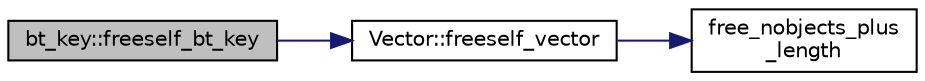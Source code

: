 digraph "bt_key::freeself_bt_key"
{
  edge [fontname="Helvetica",fontsize="10",labelfontname="Helvetica",labelfontsize="10"];
  node [fontname="Helvetica",fontsize="10",shape=record];
  rankdir="LR";
  Node321 [label="bt_key::freeself_bt_key",height=0.2,width=0.4,color="black", fillcolor="grey75", style="filled", fontcolor="black"];
  Node321 -> Node322 [color="midnightblue",fontsize="10",style="solid",fontname="Helvetica"];
  Node322 [label="Vector::freeself_vector",height=0.2,width=0.4,color="black", fillcolor="white", style="filled",URL="$d5/db2/class_vector.html#ad55c58937ca8fb342247a2c0fb572d20"];
  Node322 -> Node323 [color="midnightblue",fontsize="10",style="solid",fontname="Helvetica"];
  Node323 [label="free_nobjects_plus\l_length",height=0.2,width=0.4,color="black", fillcolor="white", style="filled",URL="$d9/d60/discreta_8h.html#a9fe9986097b58d1ade2867be95632efb"];
}
